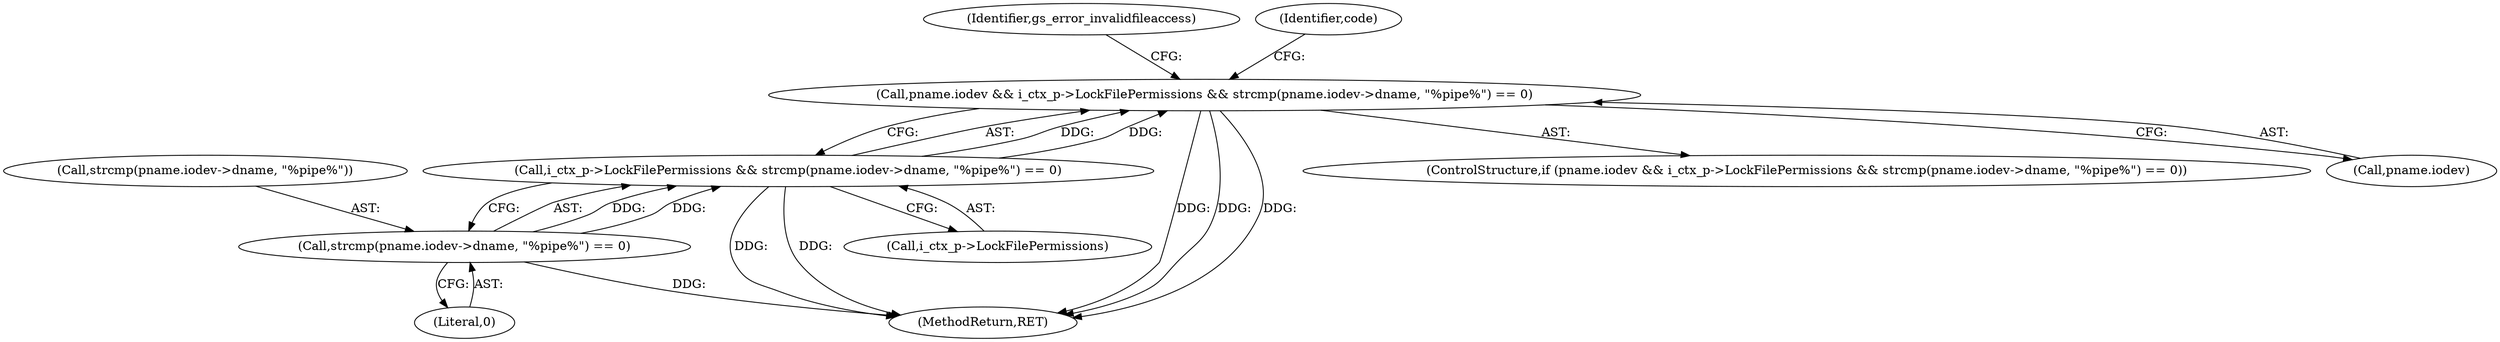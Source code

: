 digraph "1_ghostscript_b60d50b7567369ad856cebe1efb6cd7dd2284219@API" {
"1000141" [label="(Call,pname.iodev && i_ctx_p->LockFilePermissions && strcmp(pname.iodev->dname, \"%pipe%\") == 0)"];
"1000145" [label="(Call,i_ctx_p->LockFilePermissions && strcmp(pname.iodev->dname, \"%pipe%\") == 0)"];
"1000149" [label="(Call,strcmp(pname.iodev->dname, \"%pipe%\") == 0)"];
"1000159" [label="(Identifier,gs_error_invalidfileaccess)"];
"1000141" [label="(Call,pname.iodev && i_ctx_p->LockFilePermissions && strcmp(pname.iodev->dname, \"%pipe%\") == 0)"];
"1000169" [label="(MethodReturn,RET)"];
"1000161" [label="(Identifier,code)"];
"1000140" [label="(ControlStructure,if (pname.iodev && i_ctx_p->LockFilePermissions && strcmp(pname.iodev->dname, \"%pipe%\") == 0))"];
"1000142" [label="(Call,pname.iodev)"];
"1000149" [label="(Call,strcmp(pname.iodev->dname, \"%pipe%\") == 0)"];
"1000145" [label="(Call,i_ctx_p->LockFilePermissions && strcmp(pname.iodev->dname, \"%pipe%\") == 0)"];
"1000157" [label="(Literal,0)"];
"1000146" [label="(Call,i_ctx_p->LockFilePermissions)"];
"1000150" [label="(Call,strcmp(pname.iodev->dname, \"%pipe%\"))"];
"1000141" -> "1000140"  [label="AST: "];
"1000141" -> "1000142"  [label="CFG: "];
"1000141" -> "1000145"  [label="CFG: "];
"1000142" -> "1000141"  [label="AST: "];
"1000145" -> "1000141"  [label="AST: "];
"1000159" -> "1000141"  [label="CFG: "];
"1000161" -> "1000141"  [label="CFG: "];
"1000141" -> "1000169"  [label="DDG: "];
"1000141" -> "1000169"  [label="DDG: "];
"1000141" -> "1000169"  [label="DDG: "];
"1000145" -> "1000141"  [label="DDG: "];
"1000145" -> "1000141"  [label="DDG: "];
"1000145" -> "1000146"  [label="CFG: "];
"1000145" -> "1000149"  [label="CFG: "];
"1000146" -> "1000145"  [label="AST: "];
"1000149" -> "1000145"  [label="AST: "];
"1000145" -> "1000169"  [label="DDG: "];
"1000145" -> "1000169"  [label="DDG: "];
"1000149" -> "1000145"  [label="DDG: "];
"1000149" -> "1000145"  [label="DDG: "];
"1000149" -> "1000157"  [label="CFG: "];
"1000150" -> "1000149"  [label="AST: "];
"1000157" -> "1000149"  [label="AST: "];
"1000149" -> "1000169"  [label="DDG: "];
}
